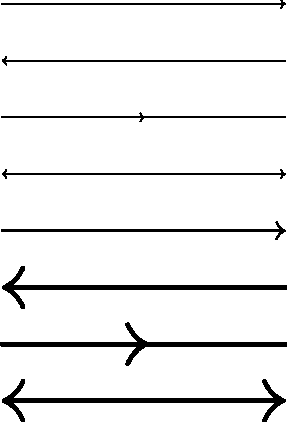 path line=(0,0)--(5cm,0);
DefaultHead=TeXHead;
draw(shift(6cm,0)*line,Arrow());
draw(shift(6cm,-cm)*line, BeginArrow());
draw(shift(6cm,-2cm)*line, MidArrow());
draw(shift(6cm,-3cm)*line, Arrows());

draw(shift(6cm,-4cm)*line, linewidth(bp), Arrow());
draw(shift(6cm,-5cm)*line, linewidth(2bp), BeginArrow(5bp));
draw(shift(6cm,-6cm)*line, linewidth(2bp), MidArrow(5bp));
draw(shift(6cm,-7cm)*line, linewidth(2bp), Arrows(5bp));
